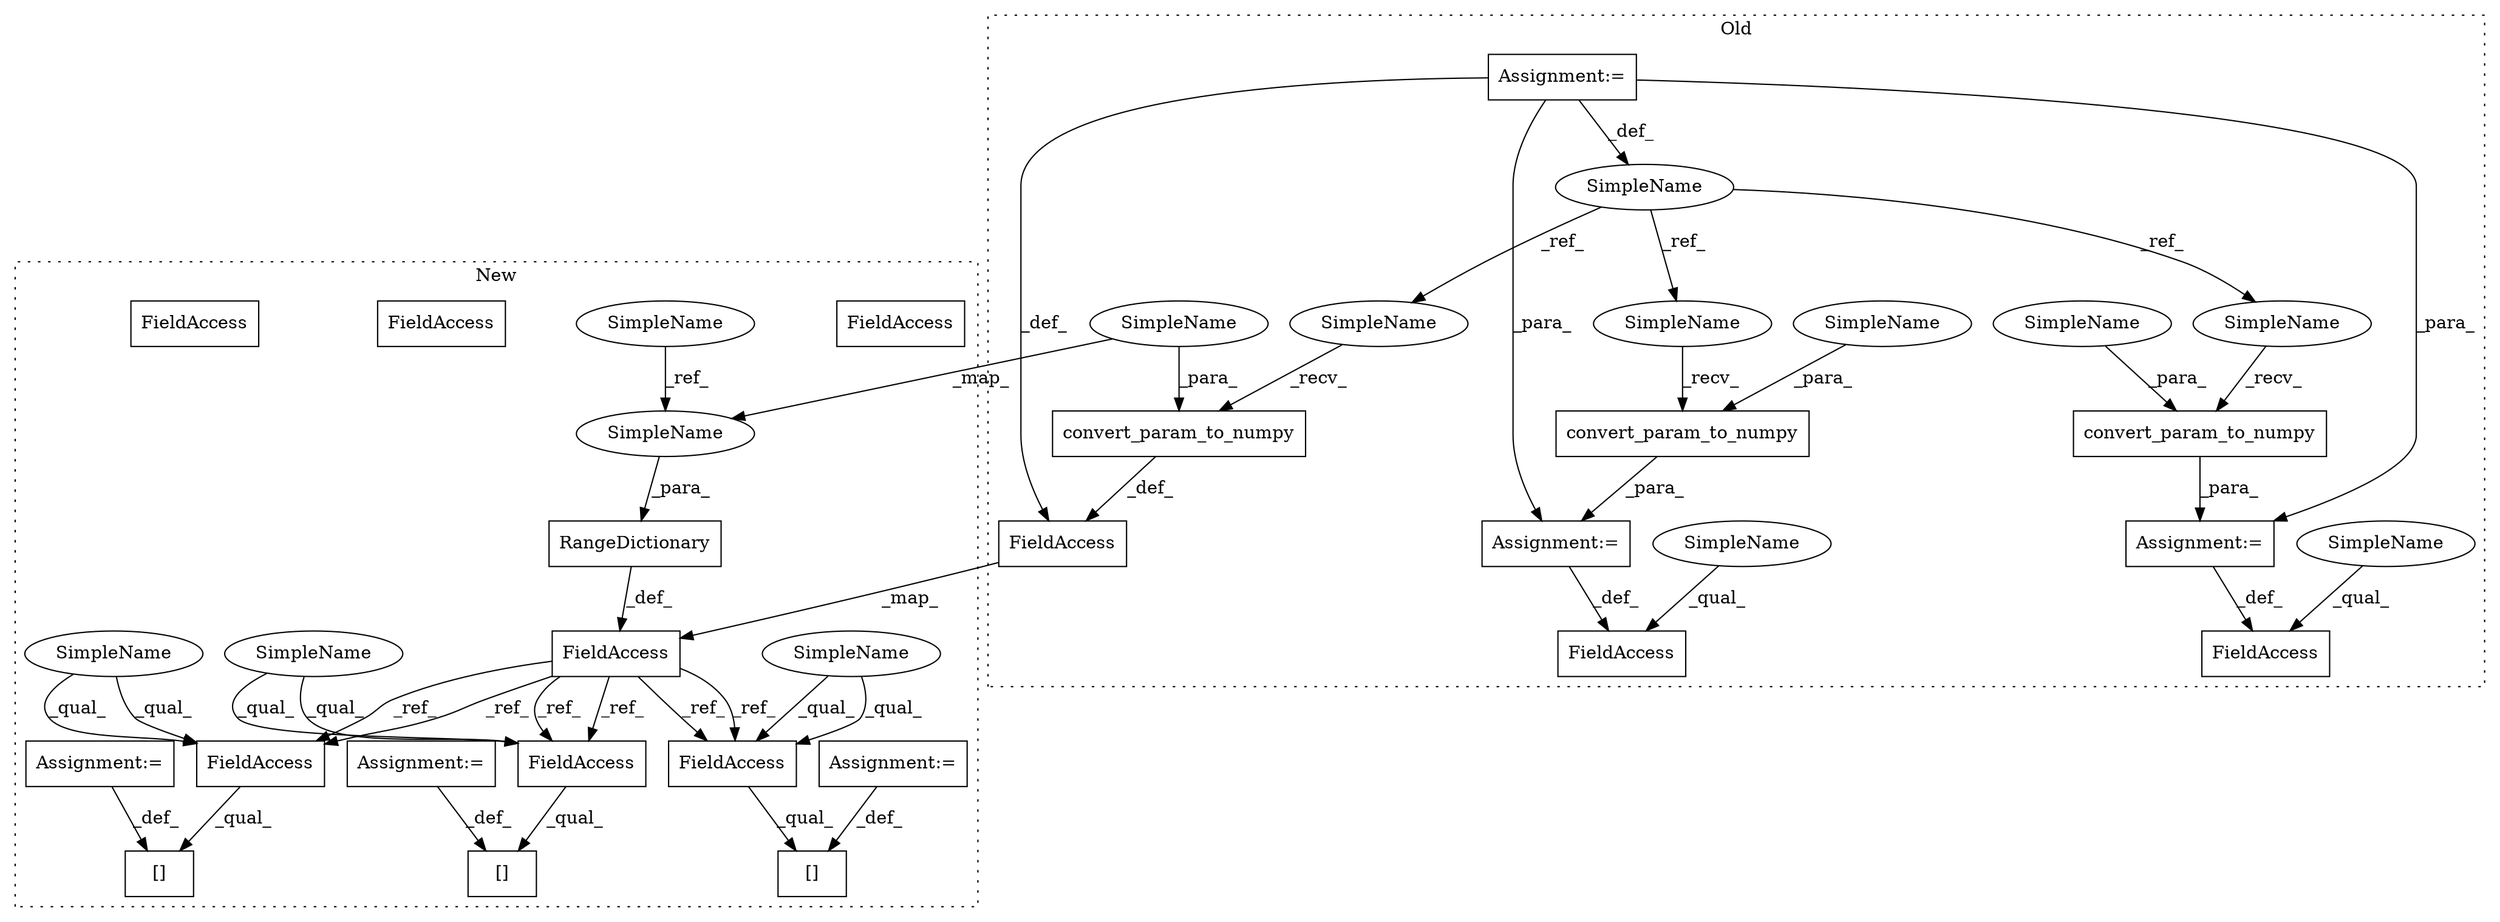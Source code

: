 digraph G {
subgraph cluster0 {
1 [label="convert_param_to_numpy" a="32" s="2282,2316" l="23,1" shape="box"];
6 [label="Assignment:=" a="7" s="1688" l="13" shape="box"];
9 [label="convert_param_to_numpy" a="32" s="2093,2127" l="23,1" shape="box"];
11 [label="FieldAccess" a="22" s="2260" l="7" shape="box"];
12 [label="SimpleName" a="42" s="1688" l="13" shape="ellipse"];
13 [label="Assignment:=" a="7" s="2267" l="1" shape="box"];
15 [label="FieldAccess" a="22" s="2071" l="7" shape="box"];
18 [label="convert_param_to_numpy" a="32" s="2156,2190" l="23,1" shape="box"];
19 [label="FieldAccess" a="22" s="2134" l="7" shape="box"];
22 [label="Assignment:=" a="7" s="2141" l="1" shape="box"];
23 [label="SimpleName" a="42" s="2260" l="4" shape="ellipse"];
24 [label="SimpleName" a="42" s="2134" l="4" shape="ellipse"];
26 [label="SimpleName" a="42" s="2118" l="9" shape="ellipse"];
27 [label="SimpleName" a="42" s="2181" l="9" shape="ellipse"];
28 [label="SimpleName" a="42" s="2307" l="9" shape="ellipse"];
32 [label="SimpleName" a="42" s="2079" l="13" shape="ellipse"];
33 [label="SimpleName" a="42" s="2142" l="13" shape="ellipse"];
34 [label="SimpleName" a="42" s="2268" l="13" shape="ellipse"];
label = "Old";
style="dotted";
}
subgraph cluster1 {
2 [label="RangeDictionary" a="32" s="2277,2302" l="16,1" shape="box"];
3 [label="[]" a="2" s="2351,2363" l="11,1" shape="box"];
4 [label="FieldAccess" a="22" s="2351" l="10" shape="box"];
5 [label="Assignment:=" a="7" s="2364" l="1" shape="box"];
7 [label="[]" a="2" s="2455,2474" l="11,1" shape="box"];
8 [label="SimpleName" a="42" s="1827" l="9" shape="ellipse"];
10 [label="FieldAccess" a="22" s="2455" l="10" shape="box"];
14 [label="Assignment:=" a="7" s="2475" l="1" shape="box"];
16 [label="FieldAccess" a="22" s="2266" l="10" shape="box"];
17 [label="[]" a="2" s="2424,2441" l="11,1" shape="box"];
20 [label="FieldAccess" a="22" s="2424" l="10" shape="box"];
21 [label="Assignment:=" a="7" s="2442" l="1" shape="box"];
25 [label="SimpleName" a="42" s="2293" l="9" shape="ellipse"];
29 [label="FieldAccess" a="22" s="2455" l="10" shape="box"];
30 [label="FieldAccess" a="22" s="2351" l="10" shape="box"];
31 [label="FieldAccess" a="22" s="2424" l="10" shape="box"];
35 [label="SimpleName" a="42" s="2424" l="4" shape="ellipse"];
36 [label="SimpleName" a="42" s="2351" l="4" shape="ellipse"];
37 [label="SimpleName" a="42" s="2455" l="4" shape="ellipse"];
label = "New";
style="dotted";
}
1 -> 13 [label="_para_"];
2 -> 16 [label="_def_"];
5 -> 3 [label="_def_"];
6 -> 12 [label="_def_"];
6 -> 13 [label="_para_"];
6 -> 15 [label="_def_"];
6 -> 22 [label="_para_"];
8 -> 25 [label="_ref_"];
9 -> 15 [label="_def_"];
12 -> 34 [label="_ref_"];
12 -> 32 [label="_ref_"];
12 -> 33 [label="_ref_"];
13 -> 11 [label="_def_"];
14 -> 7 [label="_def_"];
15 -> 16 [label="_map_"];
16 -> 31 [label="_ref_"];
16 -> 31 [label="_ref_"];
16 -> 30 [label="_ref_"];
16 -> 29 [label="_ref_"];
16 -> 29 [label="_ref_"];
16 -> 30 [label="_ref_"];
18 -> 22 [label="_para_"];
21 -> 17 [label="_def_"];
22 -> 19 [label="_def_"];
23 -> 11 [label="_qual_"];
24 -> 19 [label="_qual_"];
25 -> 2 [label="_para_"];
26 -> 25 [label="_map_"];
26 -> 9 [label="_para_"];
27 -> 18 [label="_para_"];
28 -> 1 [label="_para_"];
29 -> 7 [label="_qual_"];
30 -> 3 [label="_qual_"];
31 -> 17 [label="_qual_"];
32 -> 9 [label="_recv_"];
33 -> 18 [label="_recv_"];
34 -> 1 [label="_recv_"];
35 -> 31 [label="_qual_"];
35 -> 31 [label="_qual_"];
36 -> 30 [label="_qual_"];
36 -> 30 [label="_qual_"];
37 -> 29 [label="_qual_"];
37 -> 29 [label="_qual_"];
}